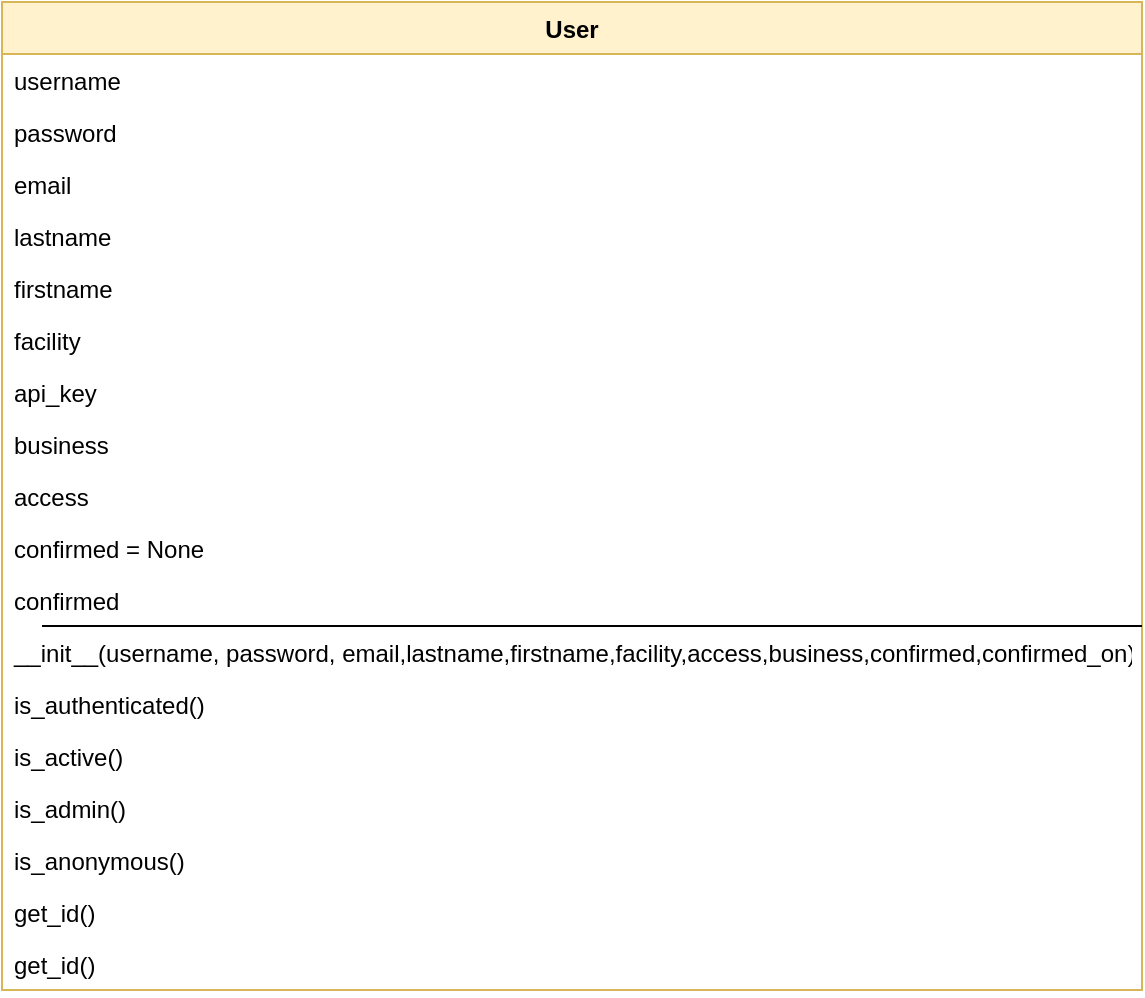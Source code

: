 <mxfile version="10.6.5" type="device"><diagram id="ZOVZDFop-hgQMHzNy23k" name="Seite-1"><mxGraphModel dx="961" dy="585" grid="1" gridSize="10" guides="1" tooltips="1" connect="1" arrows="1" fold="1" page="1" pageScale="1" pageWidth="827" pageHeight="1169" math="0" shadow="0"><root><mxCell id="0"/><mxCell id="1" parent="0"/><mxCell id="LKYSt2sGeyKMHfj7ezGD-1" value="User" style="swimlane;fontStyle=1;align=center;verticalAlign=top;childLayout=stackLayout;horizontal=1;startSize=26;horizontalStack=0;resizeParent=1;resizeParentMax=0;resizeLast=0;collapsible=1;marginBottom=0;fillColor=#fff2cc;strokeColor=#d6b656;" vertex="1" parent="1"><mxGeometry x="210" y="90" width="570" height="494" as="geometry"/></mxCell><mxCell id="LKYSt2sGeyKMHfj7ezGD-2" value="username" style="text;strokeColor=none;fillColor=none;align=left;verticalAlign=top;spacingLeft=4;spacingRight=4;overflow=hidden;rotatable=0;points=[[0,0.5],[1,0.5]];portConstraint=eastwest;" vertex="1" parent="LKYSt2sGeyKMHfj7ezGD-1"><mxGeometry y="26" width="570" height="26" as="geometry"/></mxCell><mxCell id="LKYSt2sGeyKMHfj7ezGD-5" value="password" style="text;strokeColor=none;fillColor=none;align=left;verticalAlign=top;spacingLeft=4;spacingRight=4;overflow=hidden;rotatable=0;points=[[0,0.5],[1,0.5]];portConstraint=eastwest;" vertex="1" parent="LKYSt2sGeyKMHfj7ezGD-1"><mxGeometry y="52" width="570" height="26" as="geometry"/></mxCell><mxCell id="LKYSt2sGeyKMHfj7ezGD-6" value="email" style="text;strokeColor=none;fillColor=none;align=left;verticalAlign=top;spacingLeft=4;spacingRight=4;overflow=hidden;rotatable=0;points=[[0,0.5],[1,0.5]];portConstraint=eastwest;" vertex="1" parent="LKYSt2sGeyKMHfj7ezGD-1"><mxGeometry y="78" width="570" height="26" as="geometry"/></mxCell><mxCell id="LKYSt2sGeyKMHfj7ezGD-7" value="lastname" style="text;strokeColor=none;fillColor=none;align=left;verticalAlign=top;spacingLeft=4;spacingRight=4;overflow=hidden;rotatable=0;points=[[0,0.5],[1,0.5]];portConstraint=eastwest;" vertex="1" parent="LKYSt2sGeyKMHfj7ezGD-1"><mxGeometry y="104" width="570" height="26" as="geometry"/></mxCell><mxCell id="LKYSt2sGeyKMHfj7ezGD-8" value="firstname" style="text;strokeColor=none;fillColor=none;align=left;verticalAlign=top;spacingLeft=4;spacingRight=4;overflow=hidden;rotatable=0;points=[[0,0.5],[1,0.5]];portConstraint=eastwest;" vertex="1" parent="LKYSt2sGeyKMHfj7ezGD-1"><mxGeometry y="130" width="570" height="26" as="geometry"/></mxCell><mxCell id="LKYSt2sGeyKMHfj7ezGD-9" value="facility" style="text;strokeColor=none;fillColor=none;align=left;verticalAlign=top;spacingLeft=4;spacingRight=4;overflow=hidden;rotatable=0;points=[[0,0.5],[1,0.5]];portConstraint=eastwest;" vertex="1" parent="LKYSt2sGeyKMHfj7ezGD-1"><mxGeometry y="156" width="570" height="26" as="geometry"/></mxCell><mxCell id="LKYSt2sGeyKMHfj7ezGD-10" value="api_key" style="text;strokeColor=none;fillColor=none;align=left;verticalAlign=top;spacingLeft=4;spacingRight=4;overflow=hidden;rotatable=0;points=[[0,0.5],[1,0.5]];portConstraint=eastwest;" vertex="1" parent="LKYSt2sGeyKMHfj7ezGD-1"><mxGeometry y="182" width="570" height="26" as="geometry"/></mxCell><mxCell id="LKYSt2sGeyKMHfj7ezGD-11" value="business" style="text;strokeColor=none;fillColor=none;align=left;verticalAlign=top;spacingLeft=4;spacingRight=4;overflow=hidden;rotatable=0;points=[[0,0.5],[1,0.5]];portConstraint=eastwest;" vertex="1" parent="LKYSt2sGeyKMHfj7ezGD-1"><mxGeometry y="208" width="570" height="26" as="geometry"/></mxCell><mxCell id="LKYSt2sGeyKMHfj7ezGD-12" value="access" style="text;strokeColor=none;fillColor=none;align=left;verticalAlign=top;spacingLeft=4;spacingRight=4;overflow=hidden;rotatable=0;points=[[0,0.5],[1,0.5]];portConstraint=eastwest;" vertex="1" parent="LKYSt2sGeyKMHfj7ezGD-1"><mxGeometry y="234" width="570" height="26" as="geometry"/></mxCell><mxCell id="LKYSt2sGeyKMHfj7ezGD-13" value="confirmed = None" style="text;strokeColor=none;fillColor=none;align=left;verticalAlign=top;spacingLeft=4;spacingRight=4;overflow=hidden;rotatable=0;points=[[0,0.5],[1,0.5]];portConstraint=eastwest;" vertex="1" parent="LKYSt2sGeyKMHfj7ezGD-1"><mxGeometry y="260" width="570" height="26" as="geometry"/></mxCell><mxCell id="LKYSt2sGeyKMHfj7ezGD-14" value="confirmed" style="text;strokeColor=none;fillColor=none;align=left;verticalAlign=top;spacingLeft=4;spacingRight=4;overflow=hidden;rotatable=0;points=[[0,0.5],[1,0.5]];portConstraint=eastwest;" vertex="1" parent="LKYSt2sGeyKMHfj7ezGD-1"><mxGeometry y="286" width="570" height="26" as="geometry"/></mxCell><mxCell id="LKYSt2sGeyKMHfj7ezGD-15" value="__init__(username, password, email,lastname,firstname,facility,access,business,confirmed,confirmed_on)&#10;" style="text;strokeColor=none;fillColor=none;align=left;verticalAlign=top;spacingLeft=4;spacingRight=4;overflow=hidden;rotatable=0;points=[[0,0.5],[1,0.5]];portConstraint=eastwest;" vertex="1" parent="LKYSt2sGeyKMHfj7ezGD-1"><mxGeometry y="312" width="570" height="26" as="geometry"/></mxCell><mxCell id="LKYSt2sGeyKMHfj7ezGD-21" value="is_authenticated()&#10;" style="text;strokeColor=none;fillColor=none;align=left;verticalAlign=top;spacingLeft=4;spacingRight=4;overflow=hidden;rotatable=0;points=[[0,0.5],[1,0.5]];portConstraint=eastwest;" vertex="1" parent="LKYSt2sGeyKMHfj7ezGD-1"><mxGeometry y="338" width="570" height="26" as="geometry"/></mxCell><mxCell id="LKYSt2sGeyKMHfj7ezGD-22" value="is_active()&#10;" style="text;strokeColor=none;fillColor=none;align=left;verticalAlign=top;spacingLeft=4;spacingRight=4;overflow=hidden;rotatable=0;points=[[0,0.5],[1,0.5]];portConstraint=eastwest;" vertex="1" parent="LKYSt2sGeyKMHfj7ezGD-1"><mxGeometry y="364" width="570" height="26" as="geometry"/></mxCell><mxCell id="LKYSt2sGeyKMHfj7ezGD-23" value="is_admin()&#10;" style="text;strokeColor=none;fillColor=none;align=left;verticalAlign=top;spacingLeft=4;spacingRight=4;overflow=hidden;rotatable=0;points=[[0,0.5],[1,0.5]];portConstraint=eastwest;" vertex="1" parent="LKYSt2sGeyKMHfj7ezGD-1"><mxGeometry y="390" width="570" height="26" as="geometry"/></mxCell><mxCell id="LKYSt2sGeyKMHfj7ezGD-24" value="is_anonymous()&#10;" style="text;strokeColor=none;fillColor=none;align=left;verticalAlign=top;spacingLeft=4;spacingRight=4;overflow=hidden;rotatable=0;points=[[0,0.5],[1,0.5]];portConstraint=eastwest;" vertex="1" parent="LKYSt2sGeyKMHfj7ezGD-1"><mxGeometry y="416" width="570" height="26" as="geometry"/></mxCell><mxCell id="LKYSt2sGeyKMHfj7ezGD-25" value="get_id()&#10;" style="text;strokeColor=none;fillColor=none;align=left;verticalAlign=top;spacingLeft=4;spacingRight=4;overflow=hidden;rotatable=0;points=[[0,0.5],[1,0.5]];portConstraint=eastwest;" vertex="1" parent="LKYSt2sGeyKMHfj7ezGD-1"><mxGeometry y="442" width="570" height="26" as="geometry"/></mxCell><mxCell id="LKYSt2sGeyKMHfj7ezGD-26" value="get_id()&#10;" style="text;strokeColor=none;fillColor=none;align=left;verticalAlign=top;spacingLeft=4;spacingRight=4;overflow=hidden;rotatable=0;points=[[0,0.5],[1,0.5]];portConstraint=eastwest;" vertex="1" parent="LKYSt2sGeyKMHfj7ezGD-1"><mxGeometry y="468" width="570" height="26" as="geometry"/></mxCell><mxCell id="LKYSt2sGeyKMHfj7ezGD-19" value="" style="line;strokeWidth=1;fillColor=none;align=left;verticalAlign=middle;spacingTop=-1;spacingLeft=3;spacingRight=3;rotatable=0;labelPosition=right;points=[];portConstraint=eastwest;" vertex="1" parent="1"><mxGeometry x="230" y="398" width="550" height="8" as="geometry"/></mxCell></root></mxGraphModel></diagram></mxfile>